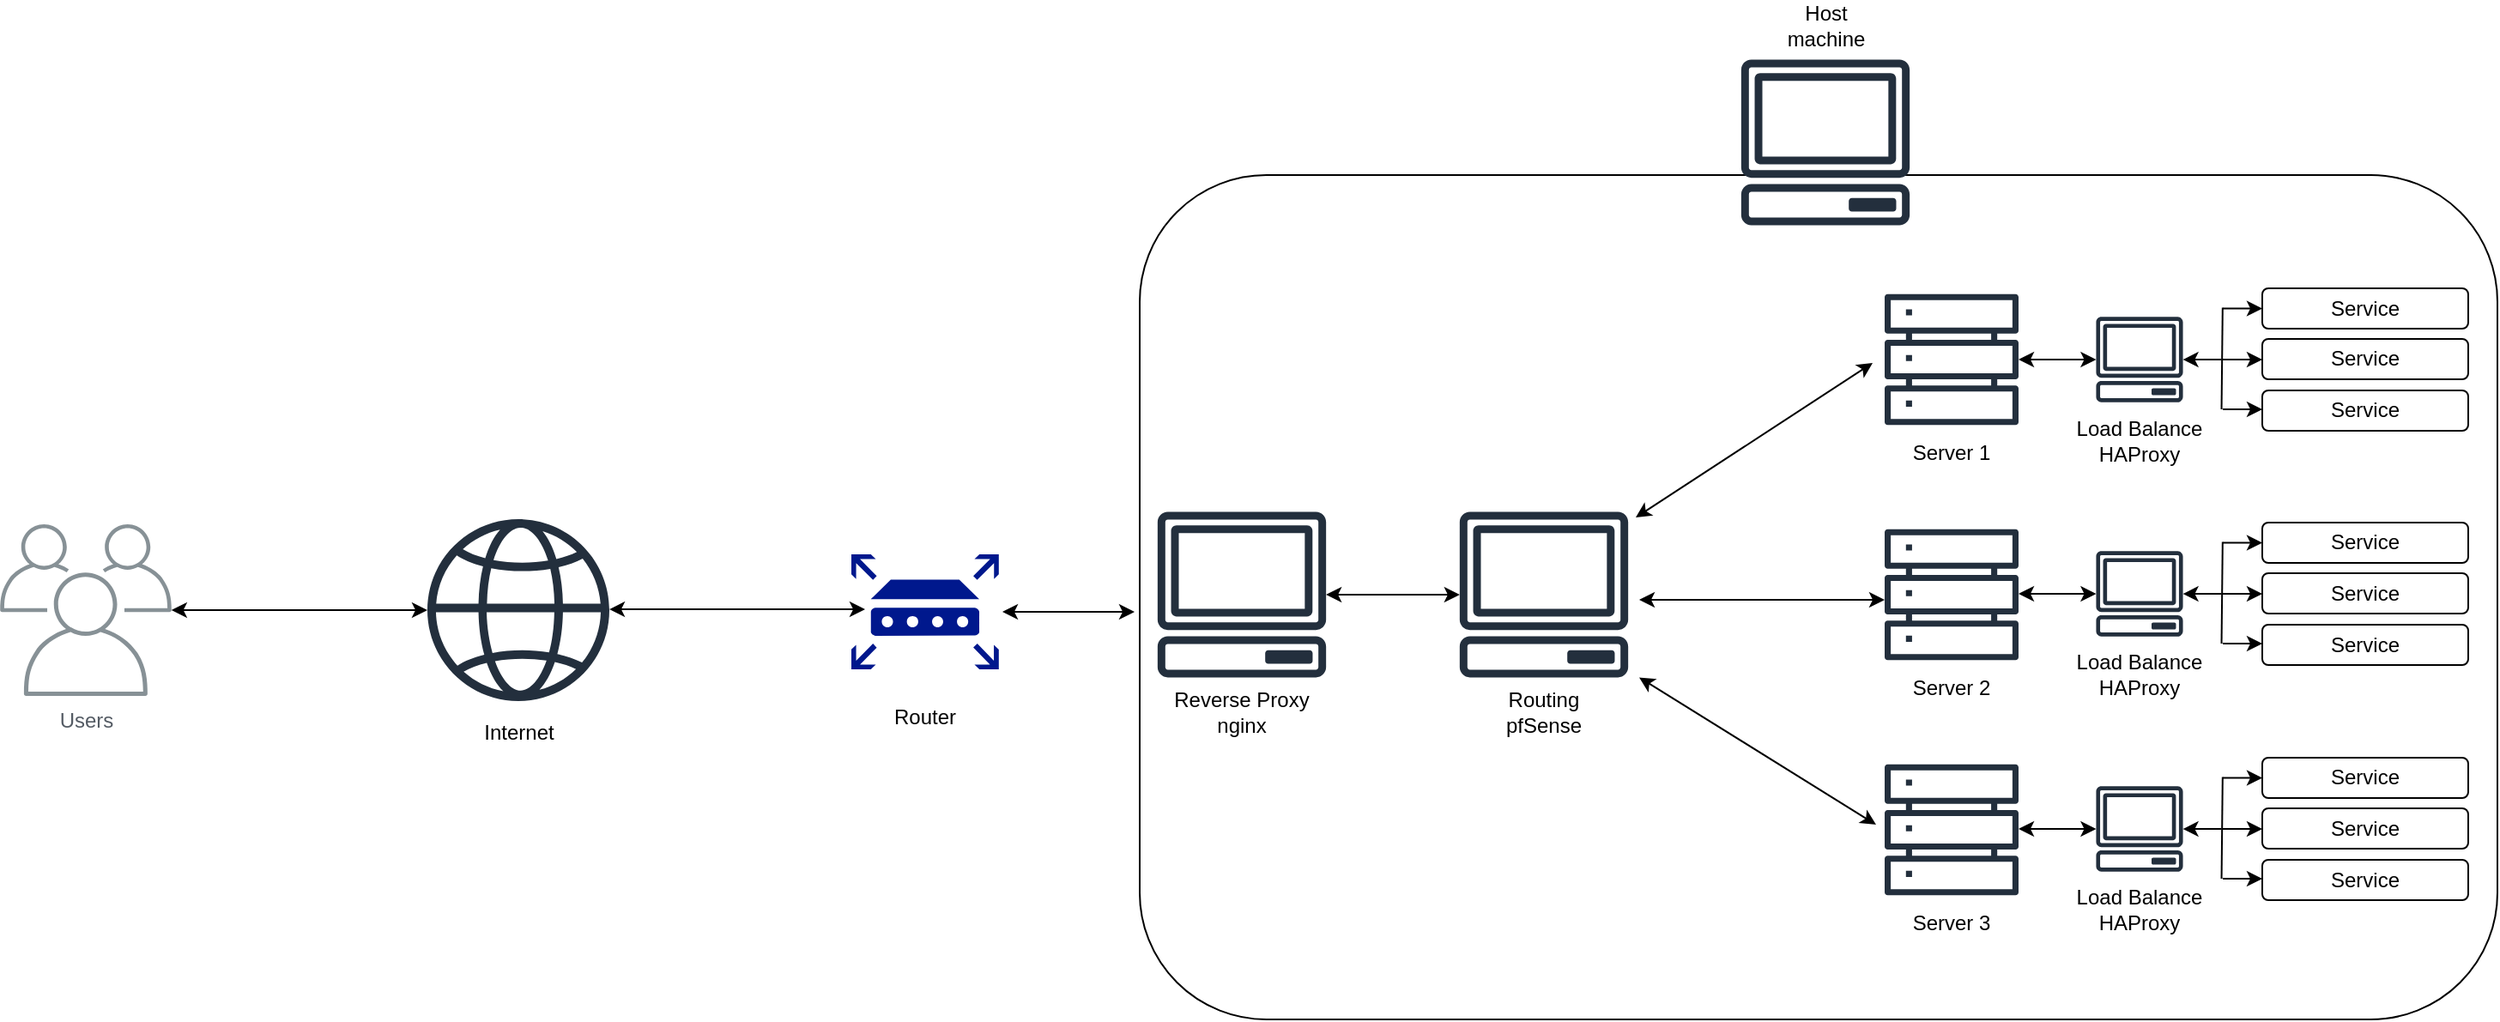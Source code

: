 <mxfile version="24.7.6">
  <diagram name="Trang-1" id="hWV76w_24OCX6BgP3KhN">
    <mxGraphModel dx="1762" dy="777" grid="0" gridSize="10" guides="1" tooltips="1" connect="1" arrows="1" fold="1" page="0" pageScale="1" pageWidth="827" pageHeight="1169" math="0" shadow="0">
      <root>
        <mxCell id="0" />
        <mxCell id="1" parent="0" />
        <mxCell id="AoxHOBnGeZD8zTfcXyet-44" value="" style="rounded=1;whiteSpace=wrap;html=1;" vertex="1" parent="1">
          <mxGeometry x="682" y="155" width="791" height="492" as="geometry" />
        </mxCell>
        <mxCell id="nFBT9ER7ymyyQg6k77b6-5" value="Users" style="sketch=0;outlineConnect=0;gradientColor=none;fontColor=#545B64;strokeColor=none;fillColor=#879196;dashed=0;verticalLabelPosition=bottom;verticalAlign=top;align=center;html=1;fontSize=12;fontStyle=0;aspect=fixed;shape=mxgraph.aws4.illustration_users;pointerEvents=1" parent="1" vertex="1">
          <mxGeometry x="18" y="358.5" width="100" height="100" as="geometry" />
        </mxCell>
        <mxCell id="nFBT9ER7ymyyQg6k77b6-6" value="" style="sketch=0;outlineConnect=0;fontColor=#232F3E;gradientColor=none;fillColor=#232F3D;strokeColor=none;dashed=0;verticalLabelPosition=bottom;verticalAlign=top;align=center;html=1;fontSize=12;fontStyle=0;aspect=fixed;pointerEvents=1;shape=mxgraph.aws4.globe;" parent="1" vertex="1">
          <mxGeometry x="267" y="355.5" width="106" height="106" as="geometry" />
        </mxCell>
        <mxCell id="nFBT9ER7ymyyQg6k77b6-7" value="" style="sketch=0;outlineConnect=0;fontColor=#232F3E;gradientColor=none;fillColor=#232F3D;strokeColor=none;dashed=0;verticalLabelPosition=bottom;verticalAlign=top;align=center;html=1;fontSize=12;fontStyle=0;aspect=fixed;pointerEvents=1;shape=mxgraph.aws4.client;" parent="1" vertex="1">
          <mxGeometry x="868" y="351.27" width="99" height="96.46" as="geometry" />
        </mxCell>
        <mxCell id="nFBT9ER7ymyyQg6k77b6-8" value="" style="sketch=0;outlineConnect=0;fontColor=#232F3E;gradientColor=none;fillColor=#232F3D;strokeColor=none;dashed=0;verticalLabelPosition=bottom;verticalAlign=top;align=center;html=1;fontSize=12;fontStyle=0;aspect=fixed;pointerEvents=1;shape=mxgraph.aws4.servers;" parent="1" vertex="1">
          <mxGeometry x="1116" y="223.5" width="78" height="78" as="geometry" />
        </mxCell>
        <mxCell id="nFBT9ER7ymyyQg6k77b6-9" value="" style="sketch=0;outlineConnect=0;fontColor=#232F3E;gradientColor=none;fillColor=#232F3D;strokeColor=none;dashed=0;verticalLabelPosition=bottom;verticalAlign=top;align=center;html=1;fontSize=12;fontStyle=0;aspect=fixed;pointerEvents=1;shape=mxgraph.aws4.servers;" parent="1" vertex="1">
          <mxGeometry x="1116" y="360.5" width="78" height="78" as="geometry" />
        </mxCell>
        <mxCell id="nFBT9ER7ymyyQg6k77b6-10" value="" style="sketch=0;outlineConnect=0;fontColor=#232F3E;gradientColor=none;fillColor=#232F3D;strokeColor=none;dashed=0;verticalLabelPosition=bottom;verticalAlign=top;align=center;html=1;fontSize=12;fontStyle=0;aspect=fixed;pointerEvents=1;shape=mxgraph.aws4.servers;" parent="1" vertex="1">
          <mxGeometry x="1116" y="497.5" width="78" height="78" as="geometry" />
        </mxCell>
        <mxCell id="nFBT9ER7ymyyQg6k77b6-11" value="Server 1" style="text;html=1;align=center;verticalAlign=middle;whiteSpace=wrap;rounded=0;" parent="1" vertex="1">
          <mxGeometry x="1125" y="301.5" width="60" height="30" as="geometry" />
        </mxCell>
        <mxCell id="nFBT9ER7ymyyQg6k77b6-12" value="Server 2" style="text;html=1;align=center;verticalAlign=middle;whiteSpace=wrap;rounded=0;" parent="1" vertex="1">
          <mxGeometry x="1125" y="438.5" width="60" height="30" as="geometry" />
        </mxCell>
        <mxCell id="nFBT9ER7ymyyQg6k77b6-13" value="Server 3" style="text;html=1;align=center;verticalAlign=middle;whiteSpace=wrap;rounded=0;" parent="1" vertex="1">
          <mxGeometry x="1125" y="575.5" width="60" height="30" as="geometry" />
        </mxCell>
        <mxCell id="nFBT9ER7ymyyQg6k77b6-14" value="Routing&lt;div&gt;pfSense&lt;/div&gt;" style="text;html=1;align=center;verticalAlign=middle;whiteSpace=wrap;rounded=0;" parent="1" vertex="1">
          <mxGeometry x="875.25" y="452.5" width="84.5" height="30" as="geometry" />
        </mxCell>
        <mxCell id="nFBT9ER7ymyyQg6k77b6-16" value="" style="endArrow=classic;startArrow=classic;html=1;rounded=0;" parent="1" source="nFBT9ER7ymyyQg6k77b6-5" target="nFBT9ER7ymyyQg6k77b6-6" edge="1">
          <mxGeometry width="50" height="50" relative="1" as="geometry">
            <mxPoint x="178" y="450.5" as="sourcePoint" />
            <mxPoint x="228" y="400.5" as="targetPoint" />
          </mxGeometry>
        </mxCell>
        <mxCell id="nFBT9ER7ymyyQg6k77b6-17" value="" style="endArrow=classic;startArrow=classic;html=1;rounded=0;" parent="1" edge="1">
          <mxGeometry width="50" height="50" relative="1" as="geometry">
            <mxPoint x="373" y="408.05" as="sourcePoint" />
            <mxPoint x="522" y="408.05" as="targetPoint" />
          </mxGeometry>
        </mxCell>
        <mxCell id="nFBT9ER7ymyyQg6k77b6-18" value="" style="endArrow=classic;startArrow=classic;html=1;rounded=0;" parent="1" edge="1">
          <mxGeometry width="50" height="50" relative="1" as="geometry">
            <mxPoint x="971" y="354.5" as="sourcePoint" />
            <mxPoint x="1109" y="264.5" as="targetPoint" />
          </mxGeometry>
        </mxCell>
        <mxCell id="nFBT9ER7ymyyQg6k77b6-20" value="" style="endArrow=classic;startArrow=classic;html=1;rounded=0;" parent="1" edge="1">
          <mxGeometry width="50" height="50" relative="1" as="geometry">
            <mxPoint x="973" y="402.5" as="sourcePoint" />
            <mxPoint x="1116" y="402.5" as="targetPoint" />
          </mxGeometry>
        </mxCell>
        <mxCell id="nFBT9ER7ymyyQg6k77b6-21" value="" style="endArrow=classic;startArrow=classic;html=1;rounded=0;" parent="1" edge="1">
          <mxGeometry width="50" height="50" relative="1" as="geometry">
            <mxPoint x="973" y="447.73" as="sourcePoint" />
            <mxPoint x="1111" y="533.5" as="targetPoint" />
          </mxGeometry>
        </mxCell>
        <mxCell id="nFBT9ER7ymyyQg6k77b6-22" value="Internet" style="text;html=1;align=center;verticalAlign=middle;whiteSpace=wrap;rounded=0;" parent="1" vertex="1">
          <mxGeometry x="277.75" y="464.5" width="84.5" height="30" as="geometry" />
        </mxCell>
        <mxCell id="AoxHOBnGeZD8zTfcXyet-1" value="" style="sketch=0;aspect=fixed;pointerEvents=1;shadow=0;dashed=0;html=1;strokeColor=none;labelPosition=center;verticalLabelPosition=bottom;verticalAlign=top;align=center;fillColor=#00188D;shape=mxgraph.mscae.enterprise.router" vertex="1" parent="1">
          <mxGeometry x="514" y="376" width="85.9" height="67" as="geometry" />
        </mxCell>
        <mxCell id="AoxHOBnGeZD8zTfcXyet-2" value="" style="endArrow=classic;startArrow=classic;html=1;rounded=0;" edge="1" parent="1">
          <mxGeometry width="50" height="50" relative="1" as="geometry">
            <mxPoint x="602" y="409.5" as="sourcePoint" />
            <mxPoint x="679" y="409.5" as="targetPoint" />
          </mxGeometry>
        </mxCell>
        <mxCell id="AoxHOBnGeZD8zTfcXyet-6" value="Router" style="text;html=1;align=center;verticalAlign=middle;whiteSpace=wrap;rounded=0;" vertex="1" parent="1">
          <mxGeometry x="527" y="455.5" width="60" height="30" as="geometry" />
        </mxCell>
        <mxCell id="AoxHOBnGeZD8zTfcXyet-7" value="Service" style="rounded=1;whiteSpace=wrap;html=1;" vertex="1" parent="1">
          <mxGeometry x="1336" y="221" width="120" height="23.5" as="geometry" />
        </mxCell>
        <mxCell id="AoxHOBnGeZD8zTfcXyet-8" value="Service" style="rounded=1;whiteSpace=wrap;html=1;" vertex="1" parent="1">
          <mxGeometry x="1336" y="250.5" width="120" height="23.5" as="geometry" />
        </mxCell>
        <mxCell id="AoxHOBnGeZD8zTfcXyet-9" value="Service" style="rounded=1;whiteSpace=wrap;html=1;" vertex="1" parent="1">
          <mxGeometry x="1336" y="280.5" width="120" height="23.5" as="geometry" />
        </mxCell>
        <mxCell id="AoxHOBnGeZD8zTfcXyet-10" value="" style="sketch=0;outlineConnect=0;fontColor=#232F3E;gradientColor=none;fillColor=#232F3D;strokeColor=none;dashed=0;verticalLabelPosition=bottom;verticalAlign=top;align=center;html=1;fontSize=12;fontStyle=0;aspect=fixed;pointerEvents=1;shape=mxgraph.aws4.client;" vertex="1" parent="1">
          <mxGeometry x="1239" y="237.66" width="51" height="49.69" as="geometry" />
        </mxCell>
        <mxCell id="AoxHOBnGeZD8zTfcXyet-11" value="Load Balance&lt;div&gt;HAProxy&lt;/div&gt;" style="text;html=1;align=center;verticalAlign=middle;whiteSpace=wrap;rounded=0;" vertex="1" parent="1">
          <mxGeometry x="1222.25" y="294.5" width="84.5" height="30" as="geometry" />
        </mxCell>
        <mxCell id="AoxHOBnGeZD8zTfcXyet-12" value="" style="endArrow=classic;startArrow=classic;html=1;rounded=0;" edge="1" parent="1" source="nFBT9ER7ymyyQg6k77b6-8" target="AoxHOBnGeZD8zTfcXyet-10">
          <mxGeometry width="50" height="50" relative="1" as="geometry">
            <mxPoint x="506" y="469.5" as="sourcePoint" />
            <mxPoint x="556" y="419.5" as="targetPoint" />
          </mxGeometry>
        </mxCell>
        <mxCell id="AoxHOBnGeZD8zTfcXyet-13" value="" style="endArrow=classic;html=1;rounded=0;exitX=0.723;exitY=0.183;exitDx=0;exitDy=0;exitPerimeter=0;" edge="1" parent="1" target="AoxHOBnGeZD8zTfcXyet-10">
          <mxGeometry width="50" height="50" relative="1" as="geometry">
            <mxPoint x="1312.274" y="262.556" as="sourcePoint" />
            <mxPoint x="1339" y="344.5" as="targetPoint" />
          </mxGeometry>
        </mxCell>
        <mxCell id="AoxHOBnGeZD8zTfcXyet-14" value="" style="endArrow=classic;html=1;rounded=0;entryX=0;entryY=0.5;entryDx=0;entryDy=0;exitX=0.724;exitY=0.114;exitDx=0;exitDy=0;exitPerimeter=0;" edge="1" parent="1" target="AoxHOBnGeZD8zTfcXyet-7">
          <mxGeometry width="50" height="50" relative="1" as="geometry">
            <mxPoint x="1312.912" y="232.748" as="sourcePoint" />
            <mxPoint x="1325" y="323.5" as="targetPoint" />
          </mxGeometry>
        </mxCell>
        <mxCell id="AoxHOBnGeZD8zTfcXyet-15" value="" style="endArrow=classic;html=1;rounded=0;entryX=0;entryY=0.5;entryDx=0;entryDy=0;exitX=0.724;exitY=0.114;exitDx=0;exitDy=0;exitPerimeter=0;" edge="1" parent="1">
          <mxGeometry width="50" height="50" relative="1" as="geometry">
            <mxPoint x="1313" y="262.5" as="sourcePoint" />
            <mxPoint x="1336" y="262.5" as="targetPoint" />
          </mxGeometry>
        </mxCell>
        <mxCell id="AoxHOBnGeZD8zTfcXyet-16" value="" style="endArrow=classic;html=1;rounded=0;entryX=0;entryY=0.5;entryDx=0;entryDy=0;exitX=0.724;exitY=0.114;exitDx=0;exitDy=0;exitPerimeter=0;" edge="1" parent="1">
          <mxGeometry width="50" height="50" relative="1" as="geometry">
            <mxPoint x="1313" y="291.5" as="sourcePoint" />
            <mxPoint x="1336" y="291.5" as="targetPoint" />
          </mxGeometry>
        </mxCell>
        <mxCell id="AoxHOBnGeZD8zTfcXyet-17" value="" style="endArrow=none;html=1;rounded=0;entryX=0.724;entryY=0.113;entryDx=0;entryDy=0;entryPerimeter=0;exitX=0.723;exitY=0.25;exitDx=0;exitDy=0;exitPerimeter=0;" edge="1" parent="1">
          <mxGeometry width="50" height="50" relative="1" as="geometry">
            <mxPoint x="1312.274" y="291.5" as="sourcePoint" />
            <mxPoint x="1312.912" y="232.316" as="targetPoint" />
          </mxGeometry>
        </mxCell>
        <mxCell id="AoxHOBnGeZD8zTfcXyet-18" value="Service" style="rounded=1;whiteSpace=wrap;html=1;" vertex="1" parent="1">
          <mxGeometry x="1336" y="357.5" width="120" height="23.5" as="geometry" />
        </mxCell>
        <mxCell id="AoxHOBnGeZD8zTfcXyet-19" value="Service" style="rounded=1;whiteSpace=wrap;html=1;" vertex="1" parent="1">
          <mxGeometry x="1336" y="387" width="120" height="23.5" as="geometry" />
        </mxCell>
        <mxCell id="AoxHOBnGeZD8zTfcXyet-20" value="Service" style="rounded=1;whiteSpace=wrap;html=1;" vertex="1" parent="1">
          <mxGeometry x="1336" y="417" width="120" height="23.5" as="geometry" />
        </mxCell>
        <mxCell id="AoxHOBnGeZD8zTfcXyet-21" value="" style="sketch=0;outlineConnect=0;fontColor=#232F3E;gradientColor=none;fillColor=#232F3D;strokeColor=none;dashed=0;verticalLabelPosition=bottom;verticalAlign=top;align=center;html=1;fontSize=12;fontStyle=0;aspect=fixed;pointerEvents=1;shape=mxgraph.aws4.client;" vertex="1" parent="1">
          <mxGeometry x="1239" y="374.16" width="51" height="49.69" as="geometry" />
        </mxCell>
        <mxCell id="AoxHOBnGeZD8zTfcXyet-22" value="Load Balance&lt;div&gt;HAProxy&lt;/div&gt;" style="text;html=1;align=center;verticalAlign=middle;whiteSpace=wrap;rounded=0;" vertex="1" parent="1">
          <mxGeometry x="1222.25" y="431" width="84.5" height="30" as="geometry" />
        </mxCell>
        <mxCell id="AoxHOBnGeZD8zTfcXyet-23" value="" style="endArrow=classic;startArrow=classic;html=1;rounded=0;" edge="1" parent="1" target="AoxHOBnGeZD8zTfcXyet-21">
          <mxGeometry width="50" height="50" relative="1" as="geometry">
            <mxPoint x="1194" y="399" as="sourcePoint" />
            <mxPoint x="556" y="556" as="targetPoint" />
          </mxGeometry>
        </mxCell>
        <mxCell id="AoxHOBnGeZD8zTfcXyet-24" value="" style="endArrow=classic;html=1;rounded=0;exitX=0.723;exitY=0.183;exitDx=0;exitDy=0;exitPerimeter=0;" edge="1" parent="1" target="AoxHOBnGeZD8zTfcXyet-21">
          <mxGeometry width="50" height="50" relative="1" as="geometry">
            <mxPoint x="1312.274" y="399.056" as="sourcePoint" />
            <mxPoint x="1339" y="481" as="targetPoint" />
          </mxGeometry>
        </mxCell>
        <mxCell id="AoxHOBnGeZD8zTfcXyet-25" value="" style="endArrow=classic;html=1;rounded=0;entryX=0;entryY=0.5;entryDx=0;entryDy=0;exitX=0.724;exitY=0.114;exitDx=0;exitDy=0;exitPerimeter=0;" edge="1" parent="1" target="AoxHOBnGeZD8zTfcXyet-18">
          <mxGeometry width="50" height="50" relative="1" as="geometry">
            <mxPoint x="1312.912" y="369.248" as="sourcePoint" />
            <mxPoint x="1325" y="460" as="targetPoint" />
          </mxGeometry>
        </mxCell>
        <mxCell id="AoxHOBnGeZD8zTfcXyet-26" value="" style="endArrow=classic;html=1;rounded=0;entryX=0;entryY=0.5;entryDx=0;entryDy=0;exitX=0.724;exitY=0.114;exitDx=0;exitDy=0;exitPerimeter=0;" edge="1" parent="1">
          <mxGeometry width="50" height="50" relative="1" as="geometry">
            <mxPoint x="1313" y="399" as="sourcePoint" />
            <mxPoint x="1336" y="399" as="targetPoint" />
          </mxGeometry>
        </mxCell>
        <mxCell id="AoxHOBnGeZD8zTfcXyet-27" value="" style="endArrow=classic;html=1;rounded=0;entryX=0;entryY=0.5;entryDx=0;entryDy=0;exitX=0.724;exitY=0.114;exitDx=0;exitDy=0;exitPerimeter=0;" edge="1" parent="1">
          <mxGeometry width="50" height="50" relative="1" as="geometry">
            <mxPoint x="1313" y="428" as="sourcePoint" />
            <mxPoint x="1336" y="428" as="targetPoint" />
          </mxGeometry>
        </mxCell>
        <mxCell id="AoxHOBnGeZD8zTfcXyet-28" value="" style="endArrow=none;html=1;rounded=0;entryX=0.724;entryY=0.113;entryDx=0;entryDy=0;entryPerimeter=0;exitX=0.723;exitY=0.25;exitDx=0;exitDy=0;exitPerimeter=0;" edge="1" parent="1">
          <mxGeometry width="50" height="50" relative="1" as="geometry">
            <mxPoint x="1312.274" y="428" as="sourcePoint" />
            <mxPoint x="1312.912" y="368.816" as="targetPoint" />
          </mxGeometry>
        </mxCell>
        <mxCell id="AoxHOBnGeZD8zTfcXyet-29" value="Service" style="rounded=1;whiteSpace=wrap;html=1;" vertex="1" parent="1">
          <mxGeometry x="1336" y="494.5" width="120" height="23.5" as="geometry" />
        </mxCell>
        <mxCell id="AoxHOBnGeZD8zTfcXyet-30" value="Service" style="rounded=1;whiteSpace=wrap;html=1;" vertex="1" parent="1">
          <mxGeometry x="1336" y="524" width="120" height="23.5" as="geometry" />
        </mxCell>
        <mxCell id="AoxHOBnGeZD8zTfcXyet-31" value="Service" style="rounded=1;whiteSpace=wrap;html=1;" vertex="1" parent="1">
          <mxGeometry x="1336" y="554" width="120" height="23.5" as="geometry" />
        </mxCell>
        <mxCell id="AoxHOBnGeZD8zTfcXyet-32" value="" style="sketch=0;outlineConnect=0;fontColor=#232F3E;gradientColor=none;fillColor=#232F3D;strokeColor=none;dashed=0;verticalLabelPosition=bottom;verticalAlign=top;align=center;html=1;fontSize=12;fontStyle=0;aspect=fixed;pointerEvents=1;shape=mxgraph.aws4.client;" vertex="1" parent="1">
          <mxGeometry x="1239" y="511.16" width="51" height="49.69" as="geometry" />
        </mxCell>
        <mxCell id="AoxHOBnGeZD8zTfcXyet-33" value="Load Balance&lt;div&gt;HAProxy&lt;/div&gt;" style="text;html=1;align=center;verticalAlign=middle;whiteSpace=wrap;rounded=0;" vertex="1" parent="1">
          <mxGeometry x="1222.25" y="568" width="84.5" height="30" as="geometry" />
        </mxCell>
        <mxCell id="AoxHOBnGeZD8zTfcXyet-34" value="" style="endArrow=classic;startArrow=classic;html=1;rounded=0;" edge="1" parent="1" target="AoxHOBnGeZD8zTfcXyet-32">
          <mxGeometry width="50" height="50" relative="1" as="geometry">
            <mxPoint x="1194" y="536" as="sourcePoint" />
            <mxPoint x="556" y="693" as="targetPoint" />
          </mxGeometry>
        </mxCell>
        <mxCell id="AoxHOBnGeZD8zTfcXyet-35" value="" style="endArrow=classic;html=1;rounded=0;exitX=0.723;exitY=0.183;exitDx=0;exitDy=0;exitPerimeter=0;" edge="1" parent="1" target="AoxHOBnGeZD8zTfcXyet-32">
          <mxGeometry width="50" height="50" relative="1" as="geometry">
            <mxPoint x="1312.274" y="536.056" as="sourcePoint" />
            <mxPoint x="1339" y="618" as="targetPoint" />
          </mxGeometry>
        </mxCell>
        <mxCell id="AoxHOBnGeZD8zTfcXyet-36" value="" style="endArrow=classic;html=1;rounded=0;entryX=0;entryY=0.5;entryDx=0;entryDy=0;exitX=0.724;exitY=0.114;exitDx=0;exitDy=0;exitPerimeter=0;" edge="1" parent="1" target="AoxHOBnGeZD8zTfcXyet-29">
          <mxGeometry width="50" height="50" relative="1" as="geometry">
            <mxPoint x="1312.912" y="506.248" as="sourcePoint" />
            <mxPoint x="1325" y="597" as="targetPoint" />
          </mxGeometry>
        </mxCell>
        <mxCell id="AoxHOBnGeZD8zTfcXyet-37" value="" style="endArrow=classic;html=1;rounded=0;entryX=0;entryY=0.5;entryDx=0;entryDy=0;exitX=0.724;exitY=0.114;exitDx=0;exitDy=0;exitPerimeter=0;" edge="1" parent="1">
          <mxGeometry width="50" height="50" relative="1" as="geometry">
            <mxPoint x="1313" y="536" as="sourcePoint" />
            <mxPoint x="1336" y="536" as="targetPoint" />
          </mxGeometry>
        </mxCell>
        <mxCell id="AoxHOBnGeZD8zTfcXyet-38" value="" style="endArrow=classic;html=1;rounded=0;entryX=0;entryY=0.5;entryDx=0;entryDy=0;exitX=0.724;exitY=0.114;exitDx=0;exitDy=0;exitPerimeter=0;" edge="1" parent="1">
          <mxGeometry width="50" height="50" relative="1" as="geometry">
            <mxPoint x="1313" y="565" as="sourcePoint" />
            <mxPoint x="1336" y="565" as="targetPoint" />
          </mxGeometry>
        </mxCell>
        <mxCell id="AoxHOBnGeZD8zTfcXyet-39" value="" style="endArrow=none;html=1;rounded=0;entryX=0.724;entryY=0.113;entryDx=0;entryDy=0;entryPerimeter=0;exitX=0.723;exitY=0.25;exitDx=0;exitDy=0;exitPerimeter=0;" edge="1" parent="1">
          <mxGeometry width="50" height="50" relative="1" as="geometry">
            <mxPoint x="1312.274" y="565" as="sourcePoint" />
            <mxPoint x="1312.912" y="505.816" as="targetPoint" />
          </mxGeometry>
        </mxCell>
        <mxCell id="AoxHOBnGeZD8zTfcXyet-40" value="" style="sketch=0;outlineConnect=0;fontColor=#232F3E;gradientColor=none;fillColor=#232F3D;strokeColor=none;dashed=0;verticalLabelPosition=bottom;verticalAlign=top;align=center;html=1;fontSize=12;fontStyle=0;aspect=fixed;pointerEvents=1;shape=mxgraph.aws4.client;" vertex="1" parent="1">
          <mxGeometry x="692" y="351.27" width="99" height="96.46" as="geometry" />
        </mxCell>
        <mxCell id="AoxHOBnGeZD8zTfcXyet-41" value="Reverse Proxy&lt;div&gt;nginx&lt;/div&gt;" style="text;html=1;align=center;verticalAlign=middle;whiteSpace=wrap;rounded=0;" vertex="1" parent="1">
          <mxGeometry x="699.25" y="452.5" width="84.5" height="30" as="geometry" />
        </mxCell>
        <mxCell id="AoxHOBnGeZD8zTfcXyet-42" value="" style="endArrow=classic;startArrow=classic;html=1;rounded=0;" edge="1" parent="1" source="AoxHOBnGeZD8zTfcXyet-40" target="nFBT9ER7ymyyQg6k77b6-7">
          <mxGeometry width="50" height="50" relative="1" as="geometry">
            <mxPoint x="665" y="588" as="sourcePoint" />
            <mxPoint x="715" y="538" as="targetPoint" />
          </mxGeometry>
        </mxCell>
        <mxCell id="AoxHOBnGeZD8zTfcXyet-43" value="" style="group" vertex="1" connectable="0" parent="1">
          <mxGeometry x="1032" y="53" width="99" height="131.23" as="geometry" />
        </mxCell>
        <mxCell id="AoxHOBnGeZD8zTfcXyet-3" value="" style="sketch=0;outlineConnect=0;fontColor=#232F3E;gradientColor=none;fillColor=#232F3D;strokeColor=none;dashed=0;verticalLabelPosition=bottom;verticalAlign=top;align=center;html=1;fontSize=12;fontStyle=0;aspect=fixed;pointerEvents=1;shape=mxgraph.aws4.client;" vertex="1" parent="AoxHOBnGeZD8zTfcXyet-43">
          <mxGeometry y="34.77" width="99" height="96.46" as="geometry" />
        </mxCell>
        <mxCell id="AoxHOBnGeZD8zTfcXyet-5" value="Host machine" style="text;html=1;align=center;verticalAlign=middle;whiteSpace=wrap;rounded=0;" vertex="1" parent="AoxHOBnGeZD8zTfcXyet-43">
          <mxGeometry x="19.5" width="60" height="30" as="geometry" />
        </mxCell>
      </root>
    </mxGraphModel>
  </diagram>
</mxfile>
